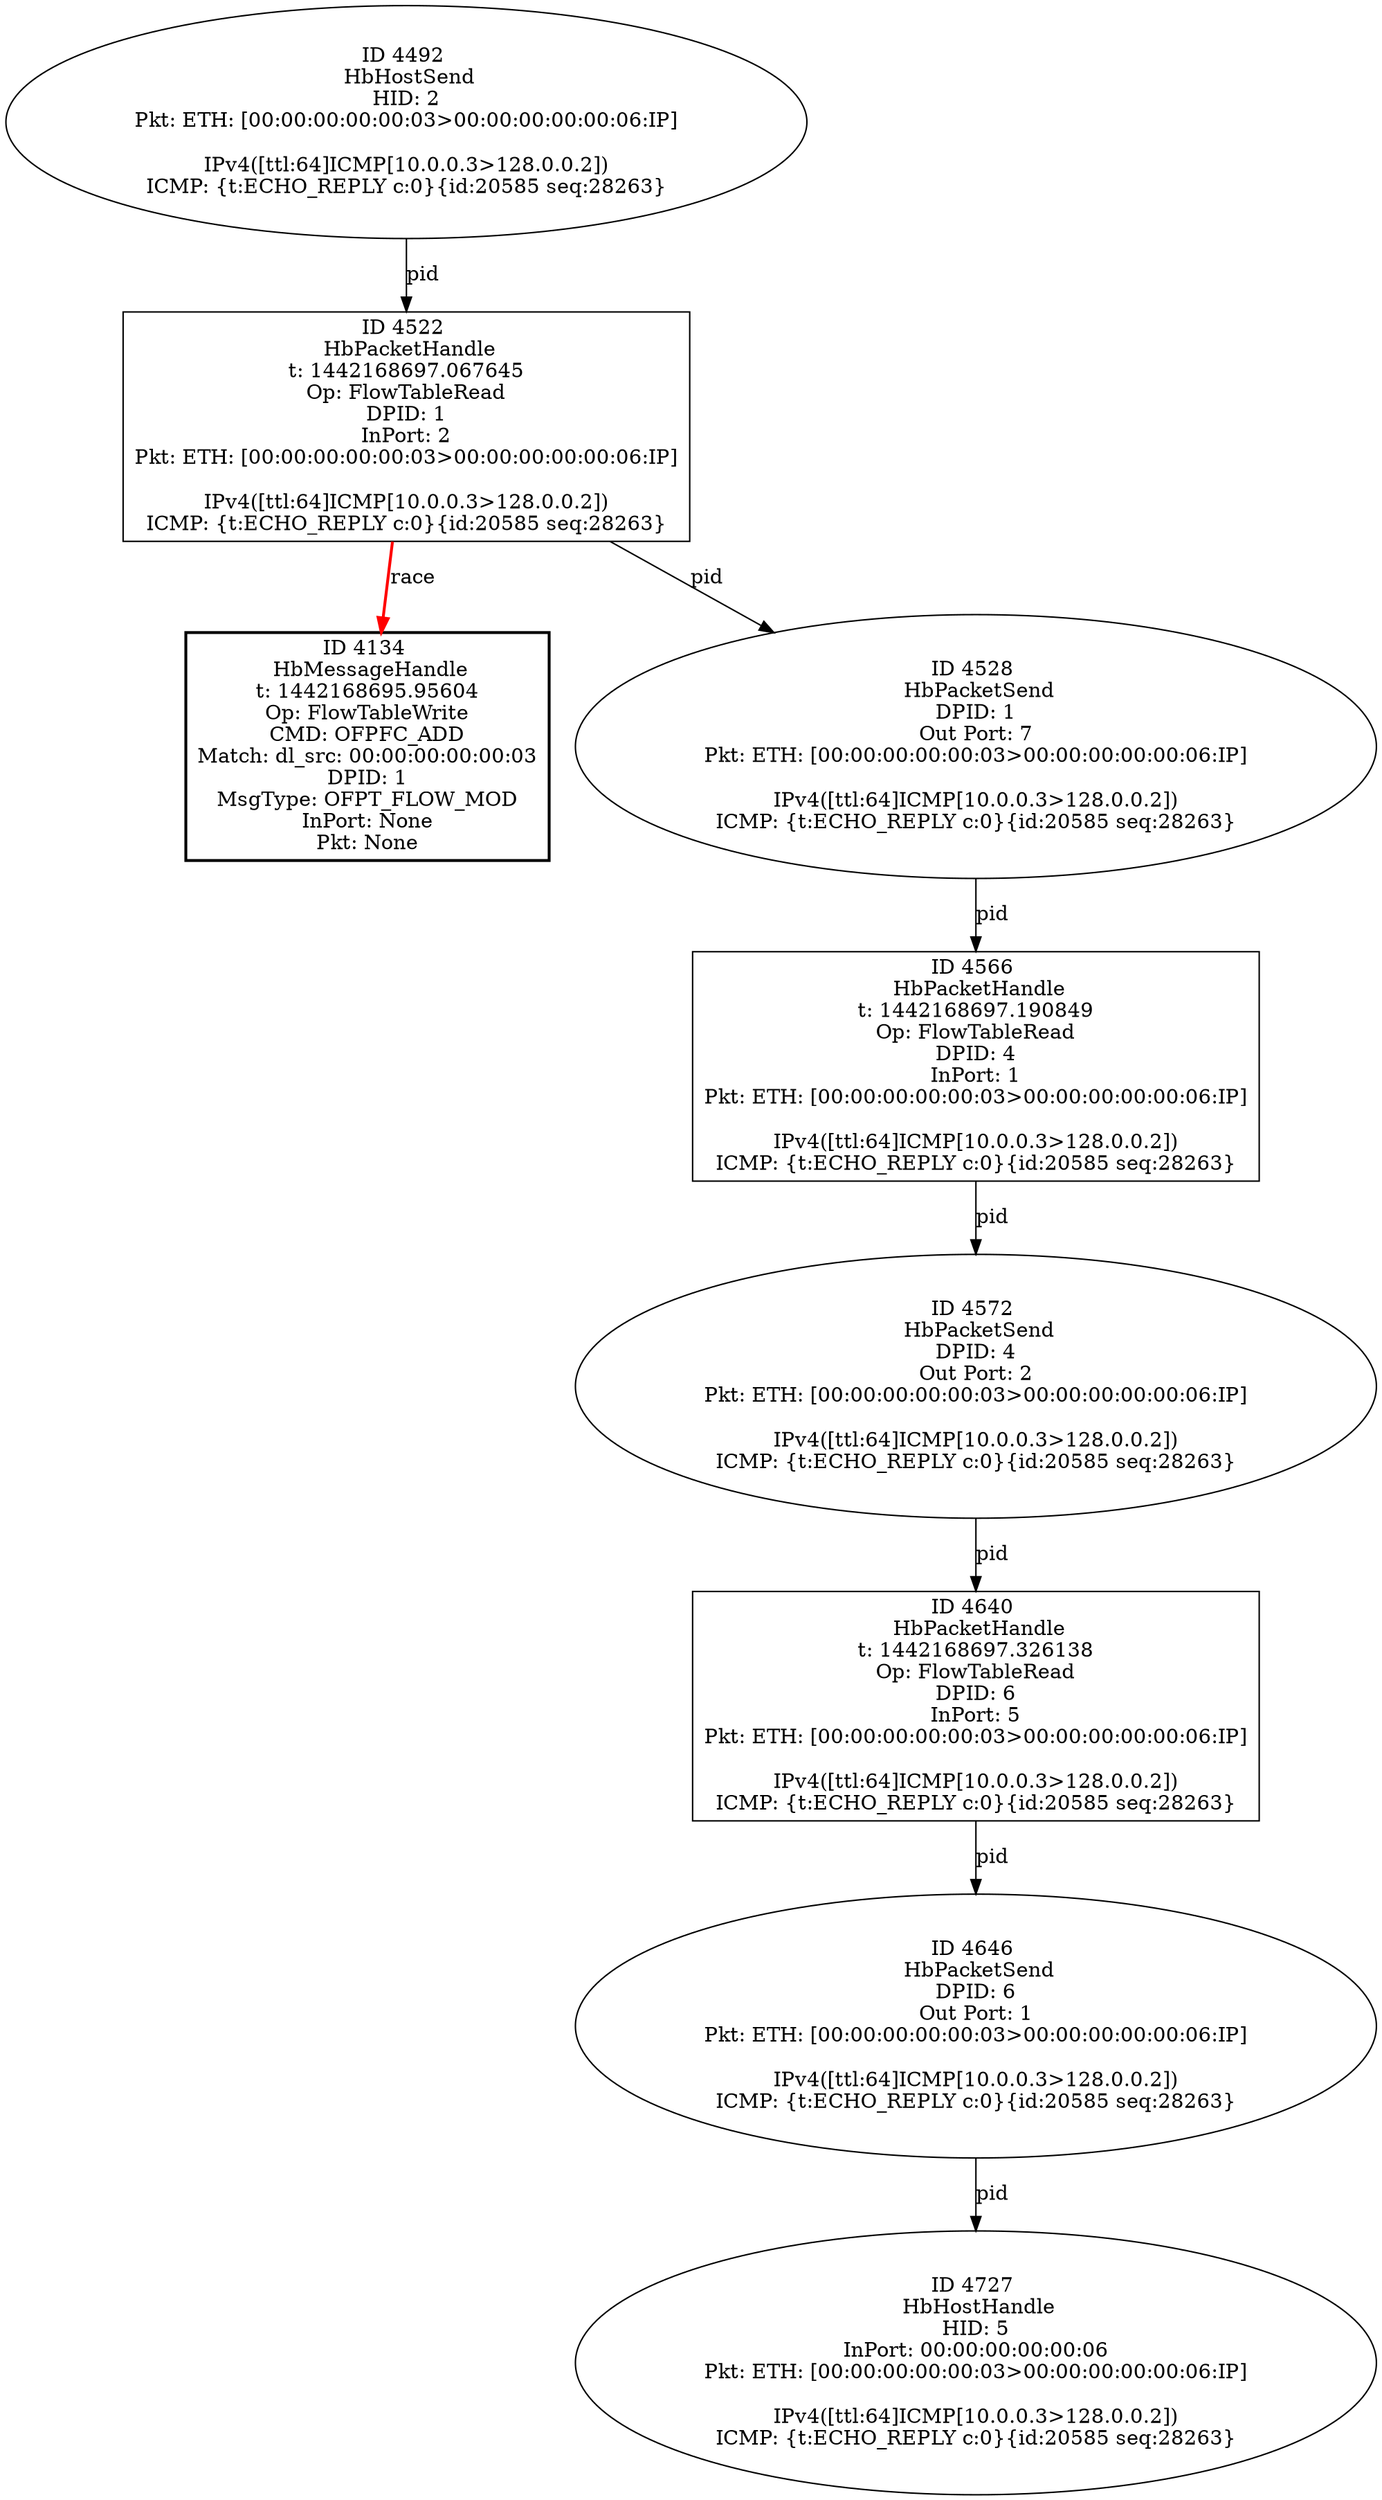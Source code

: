 strict digraph G {
4640 [shape=box, event=<hb_events.HbPacketHandle object at 0x107c6b590>, label="ID 4640 
 HbPacketHandle
t: 1442168697.326138
Op: FlowTableRead
DPID: 6
InPort: 5
Pkt: ETH: [00:00:00:00:00:03>00:00:00:00:00:06:IP]

IPv4([ttl:64]ICMP[10.0.0.3>128.0.0.2])
ICMP: {t:ECHO_REPLY c:0}{id:20585 seq:28263}"];
4134 [shape=box, style=bold, event=<hb_events.HbMessageHandle object at 0x107ac0e10>, label="ID 4134 
 HbMessageHandle
t: 1442168695.95604
Op: FlowTableWrite
CMD: OFPFC_ADD
Match: dl_src: 00:00:00:00:00:03
DPID: 1
MsgType: OFPT_FLOW_MOD
InPort: None
Pkt: None"];
4646 [shape=oval, event=<hb_events.HbPacketSend object at 0x107c72dd0>, label="ID 4646 
 HbPacketSend
DPID: 6
Out Port: 1
Pkt: ETH: [00:00:00:00:00:03>00:00:00:00:00:06:IP]

IPv4([ttl:64]ICMP[10.0.0.3>128.0.0.2])
ICMP: {t:ECHO_REPLY c:0}{id:20585 seq:28263}"];
4522 [shape=box, event=<hb_events.HbPacketHandle object at 0x107c08410>, label="ID 4522 
 HbPacketHandle
t: 1442168697.067645
Op: FlowTableRead
DPID: 1
InPort: 2
Pkt: ETH: [00:00:00:00:00:03>00:00:00:00:00:06:IP]

IPv4([ttl:64]ICMP[10.0.0.3>128.0.0.2])
ICMP: {t:ECHO_REPLY c:0}{id:20585 seq:28263}"];
4492 [shape=oval, event=<hb_events.HbHostSend object at 0x107bf2590>, label="ID 4492 
 HbHostSend
HID: 2
Pkt: ETH: [00:00:00:00:00:03>00:00:00:00:00:06:IP]

IPv4([ttl:64]ICMP[10.0.0.3>128.0.0.2])
ICMP: {t:ECHO_REPLY c:0}{id:20585 seq:28263}"];
4528 [shape=oval, event=<hb_events.HbPacketSend object at 0x107c087d0>, label="ID 4528 
 HbPacketSend
DPID: 1
Out Port: 7
Pkt: ETH: [00:00:00:00:00:03>00:00:00:00:00:06:IP]

IPv4([ttl:64]ICMP[10.0.0.3>128.0.0.2])
ICMP: {t:ECHO_REPLY c:0}{id:20585 seq:28263}"];
4566 [shape=box, event=<hb_events.HbPacketHandle object at 0x107c256d0>, label="ID 4566 
 HbPacketHandle
t: 1442168697.190849
Op: FlowTableRead
DPID: 4
InPort: 1
Pkt: ETH: [00:00:00:00:00:03>00:00:00:00:00:06:IP]

IPv4([ttl:64]ICMP[10.0.0.3>128.0.0.2])
ICMP: {t:ECHO_REPLY c:0}{id:20585 seq:28263}"];
4727 [shape=oval, event=<hb_events.HbHostHandle object at 0x107cb9610>, label="ID 4727 
 HbHostHandle
HID: 5
InPort: 00:00:00:00:00:06
Pkt: ETH: [00:00:00:00:00:03>00:00:00:00:00:06:IP]

IPv4([ttl:64]ICMP[10.0.0.3>128.0.0.2])
ICMP: {t:ECHO_REPLY c:0}{id:20585 seq:28263}"];
4572 [shape=oval, event=<hb_events.HbPacketSend object at 0x107c397d0>, label="ID 4572 
 HbPacketSend
DPID: 4
Out Port: 2
Pkt: ETH: [00:00:00:00:00:03>00:00:00:00:00:06:IP]

IPv4([ttl:64]ICMP[10.0.0.3>128.0.0.2])
ICMP: {t:ECHO_REPLY c:0}{id:20585 seq:28263}"];
4640 -> 4646  [rel=pid, label=pid];
4646 -> 4727  [rel=pid, label=pid];
4522 -> 4528  [rel=pid, label=pid];
4522 -> 4134  [harmful=True, color=red, style=bold, rel=race, label=race];
4492 -> 4522  [rel=pid, label=pid];
4528 -> 4566  [rel=pid, label=pid];
4566 -> 4572  [rel=pid, label=pid];
4572 -> 4640  [rel=pid, label=pid];
}
